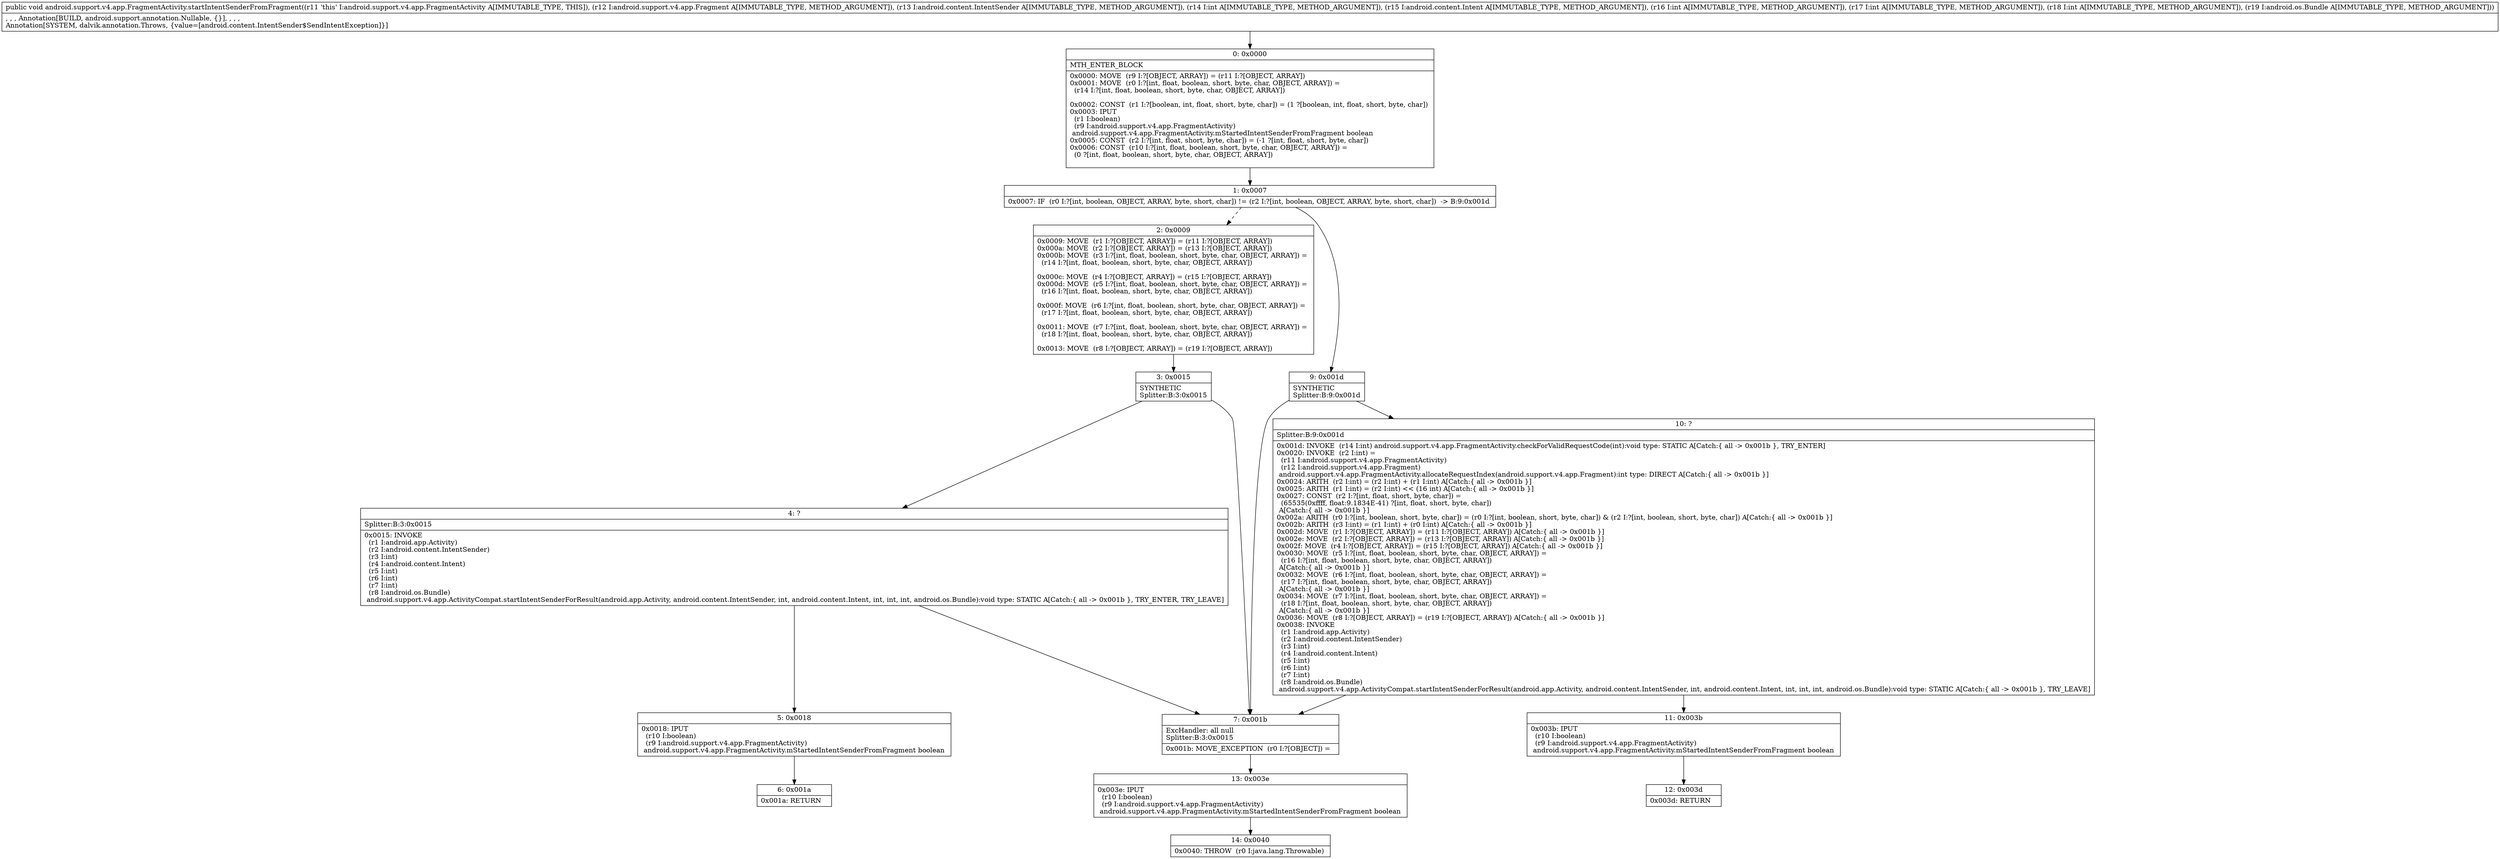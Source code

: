digraph "CFG forandroid.support.v4.app.FragmentActivity.startIntentSenderFromFragment(Landroid\/support\/v4\/app\/Fragment;Landroid\/content\/IntentSender;ILandroid\/content\/Intent;IIILandroid\/os\/Bundle;)V" {
Node_0 [shape=record,label="{0\:\ 0x0000|MTH_ENTER_BLOCK\l|0x0000: MOVE  (r9 I:?[OBJECT, ARRAY]) = (r11 I:?[OBJECT, ARRAY]) \l0x0001: MOVE  (r0 I:?[int, float, boolean, short, byte, char, OBJECT, ARRAY]) = \l  (r14 I:?[int, float, boolean, short, byte, char, OBJECT, ARRAY])\l \l0x0002: CONST  (r1 I:?[boolean, int, float, short, byte, char]) = (1 ?[boolean, int, float, short, byte, char]) \l0x0003: IPUT  \l  (r1 I:boolean)\l  (r9 I:android.support.v4.app.FragmentActivity)\l android.support.v4.app.FragmentActivity.mStartedIntentSenderFromFragment boolean \l0x0005: CONST  (r2 I:?[int, float, short, byte, char]) = (\-1 ?[int, float, short, byte, char]) \l0x0006: CONST  (r10 I:?[int, float, boolean, short, byte, char, OBJECT, ARRAY]) = \l  (0 ?[int, float, boolean, short, byte, char, OBJECT, ARRAY])\l \l}"];
Node_1 [shape=record,label="{1\:\ 0x0007|0x0007: IF  (r0 I:?[int, boolean, OBJECT, ARRAY, byte, short, char]) != (r2 I:?[int, boolean, OBJECT, ARRAY, byte, short, char])  \-\> B:9:0x001d \l}"];
Node_2 [shape=record,label="{2\:\ 0x0009|0x0009: MOVE  (r1 I:?[OBJECT, ARRAY]) = (r11 I:?[OBJECT, ARRAY]) \l0x000a: MOVE  (r2 I:?[OBJECT, ARRAY]) = (r13 I:?[OBJECT, ARRAY]) \l0x000b: MOVE  (r3 I:?[int, float, boolean, short, byte, char, OBJECT, ARRAY]) = \l  (r14 I:?[int, float, boolean, short, byte, char, OBJECT, ARRAY])\l \l0x000c: MOVE  (r4 I:?[OBJECT, ARRAY]) = (r15 I:?[OBJECT, ARRAY]) \l0x000d: MOVE  (r5 I:?[int, float, boolean, short, byte, char, OBJECT, ARRAY]) = \l  (r16 I:?[int, float, boolean, short, byte, char, OBJECT, ARRAY])\l \l0x000f: MOVE  (r6 I:?[int, float, boolean, short, byte, char, OBJECT, ARRAY]) = \l  (r17 I:?[int, float, boolean, short, byte, char, OBJECT, ARRAY])\l \l0x0011: MOVE  (r7 I:?[int, float, boolean, short, byte, char, OBJECT, ARRAY]) = \l  (r18 I:?[int, float, boolean, short, byte, char, OBJECT, ARRAY])\l \l0x0013: MOVE  (r8 I:?[OBJECT, ARRAY]) = (r19 I:?[OBJECT, ARRAY]) \l}"];
Node_3 [shape=record,label="{3\:\ 0x0015|SYNTHETIC\lSplitter:B:3:0x0015\l}"];
Node_4 [shape=record,label="{4\:\ ?|Splitter:B:3:0x0015\l|0x0015: INVOKE  \l  (r1 I:android.app.Activity)\l  (r2 I:android.content.IntentSender)\l  (r3 I:int)\l  (r4 I:android.content.Intent)\l  (r5 I:int)\l  (r6 I:int)\l  (r7 I:int)\l  (r8 I:android.os.Bundle)\l android.support.v4.app.ActivityCompat.startIntentSenderForResult(android.app.Activity, android.content.IntentSender, int, android.content.Intent, int, int, int, android.os.Bundle):void type: STATIC A[Catch:\{ all \-\> 0x001b \}, TRY_ENTER, TRY_LEAVE]\l}"];
Node_5 [shape=record,label="{5\:\ 0x0018|0x0018: IPUT  \l  (r10 I:boolean)\l  (r9 I:android.support.v4.app.FragmentActivity)\l android.support.v4.app.FragmentActivity.mStartedIntentSenderFromFragment boolean \l}"];
Node_6 [shape=record,label="{6\:\ 0x001a|0x001a: RETURN   \l}"];
Node_7 [shape=record,label="{7\:\ 0x001b|ExcHandler: all null\lSplitter:B:3:0x0015\l|0x001b: MOVE_EXCEPTION  (r0 I:?[OBJECT]) =  \l}"];
Node_9 [shape=record,label="{9\:\ 0x001d|SYNTHETIC\lSplitter:B:9:0x001d\l}"];
Node_10 [shape=record,label="{10\:\ ?|Splitter:B:9:0x001d\l|0x001d: INVOKE  (r14 I:int) android.support.v4.app.FragmentActivity.checkForValidRequestCode(int):void type: STATIC A[Catch:\{ all \-\> 0x001b \}, TRY_ENTER]\l0x0020: INVOKE  (r2 I:int) = \l  (r11 I:android.support.v4.app.FragmentActivity)\l  (r12 I:android.support.v4.app.Fragment)\l android.support.v4.app.FragmentActivity.allocateRequestIndex(android.support.v4.app.Fragment):int type: DIRECT A[Catch:\{ all \-\> 0x001b \}]\l0x0024: ARITH  (r2 I:int) = (r2 I:int) + (r1 I:int) A[Catch:\{ all \-\> 0x001b \}]\l0x0025: ARITH  (r1 I:int) = (r2 I:int) \<\< (16 int) A[Catch:\{ all \-\> 0x001b \}]\l0x0027: CONST  (r2 I:?[int, float, short, byte, char]) = \l  (65535(0xffff, float:9.1834E\-41) ?[int, float, short, byte, char])\l A[Catch:\{ all \-\> 0x001b \}]\l0x002a: ARITH  (r0 I:?[int, boolean, short, byte, char]) = (r0 I:?[int, boolean, short, byte, char]) & (r2 I:?[int, boolean, short, byte, char]) A[Catch:\{ all \-\> 0x001b \}]\l0x002b: ARITH  (r3 I:int) = (r1 I:int) + (r0 I:int) A[Catch:\{ all \-\> 0x001b \}]\l0x002d: MOVE  (r1 I:?[OBJECT, ARRAY]) = (r11 I:?[OBJECT, ARRAY]) A[Catch:\{ all \-\> 0x001b \}]\l0x002e: MOVE  (r2 I:?[OBJECT, ARRAY]) = (r13 I:?[OBJECT, ARRAY]) A[Catch:\{ all \-\> 0x001b \}]\l0x002f: MOVE  (r4 I:?[OBJECT, ARRAY]) = (r15 I:?[OBJECT, ARRAY]) A[Catch:\{ all \-\> 0x001b \}]\l0x0030: MOVE  (r5 I:?[int, float, boolean, short, byte, char, OBJECT, ARRAY]) = \l  (r16 I:?[int, float, boolean, short, byte, char, OBJECT, ARRAY])\l A[Catch:\{ all \-\> 0x001b \}]\l0x0032: MOVE  (r6 I:?[int, float, boolean, short, byte, char, OBJECT, ARRAY]) = \l  (r17 I:?[int, float, boolean, short, byte, char, OBJECT, ARRAY])\l A[Catch:\{ all \-\> 0x001b \}]\l0x0034: MOVE  (r7 I:?[int, float, boolean, short, byte, char, OBJECT, ARRAY]) = \l  (r18 I:?[int, float, boolean, short, byte, char, OBJECT, ARRAY])\l A[Catch:\{ all \-\> 0x001b \}]\l0x0036: MOVE  (r8 I:?[OBJECT, ARRAY]) = (r19 I:?[OBJECT, ARRAY]) A[Catch:\{ all \-\> 0x001b \}]\l0x0038: INVOKE  \l  (r1 I:android.app.Activity)\l  (r2 I:android.content.IntentSender)\l  (r3 I:int)\l  (r4 I:android.content.Intent)\l  (r5 I:int)\l  (r6 I:int)\l  (r7 I:int)\l  (r8 I:android.os.Bundle)\l android.support.v4.app.ActivityCompat.startIntentSenderForResult(android.app.Activity, android.content.IntentSender, int, android.content.Intent, int, int, int, android.os.Bundle):void type: STATIC A[Catch:\{ all \-\> 0x001b \}, TRY_LEAVE]\l}"];
Node_11 [shape=record,label="{11\:\ 0x003b|0x003b: IPUT  \l  (r10 I:boolean)\l  (r9 I:android.support.v4.app.FragmentActivity)\l android.support.v4.app.FragmentActivity.mStartedIntentSenderFromFragment boolean \l}"];
Node_12 [shape=record,label="{12\:\ 0x003d|0x003d: RETURN   \l}"];
Node_13 [shape=record,label="{13\:\ 0x003e|0x003e: IPUT  \l  (r10 I:boolean)\l  (r9 I:android.support.v4.app.FragmentActivity)\l android.support.v4.app.FragmentActivity.mStartedIntentSenderFromFragment boolean \l}"];
Node_14 [shape=record,label="{14\:\ 0x0040|0x0040: THROW  (r0 I:java.lang.Throwable) \l}"];
MethodNode[shape=record,label="{public void android.support.v4.app.FragmentActivity.startIntentSenderFromFragment((r11 'this' I:android.support.v4.app.FragmentActivity A[IMMUTABLE_TYPE, THIS]), (r12 I:android.support.v4.app.Fragment A[IMMUTABLE_TYPE, METHOD_ARGUMENT]), (r13 I:android.content.IntentSender A[IMMUTABLE_TYPE, METHOD_ARGUMENT]), (r14 I:int A[IMMUTABLE_TYPE, METHOD_ARGUMENT]), (r15 I:android.content.Intent A[IMMUTABLE_TYPE, METHOD_ARGUMENT]), (r16 I:int A[IMMUTABLE_TYPE, METHOD_ARGUMENT]), (r17 I:int A[IMMUTABLE_TYPE, METHOD_ARGUMENT]), (r18 I:int A[IMMUTABLE_TYPE, METHOD_ARGUMENT]), (r19 I:android.os.Bundle A[IMMUTABLE_TYPE, METHOD_ARGUMENT]))  | , , , Annotation[BUILD, android.support.annotation.Nullable, \{\}], , , , \lAnnotation[SYSTEM, dalvik.annotation.Throws, \{value=[android.content.IntentSender$SendIntentException]\}]\l}"];
MethodNode -> Node_0;
Node_0 -> Node_1;
Node_1 -> Node_2[style=dashed];
Node_1 -> Node_9;
Node_2 -> Node_3;
Node_3 -> Node_4;
Node_3 -> Node_7;
Node_4 -> Node_5;
Node_4 -> Node_7;
Node_5 -> Node_6;
Node_7 -> Node_13;
Node_9 -> Node_10;
Node_9 -> Node_7;
Node_10 -> Node_11;
Node_10 -> Node_7;
Node_11 -> Node_12;
Node_13 -> Node_14;
}

